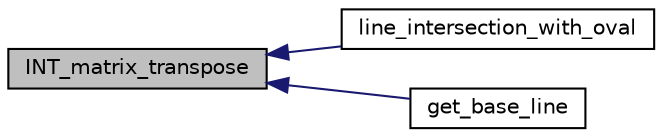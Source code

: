 digraph "INT_matrix_transpose"
{
  edge [fontname="Helvetica",fontsize="10",labelfontname="Helvetica",labelfontsize="10"];
  node [fontname="Helvetica",fontsize="10",shape=record];
  rankdir="LR";
  Node1324 [label="INT_matrix_transpose",height=0.2,width=0.4,color="black", fillcolor="grey75", style="filled", fontcolor="black"];
  Node1324 -> Node1325 [dir="back",color="midnightblue",fontsize="10",style="solid",fontname="Helvetica"];
  Node1325 [label="line_intersection_with_oval",height=0.2,width=0.4,color="black", fillcolor="white", style="filled",URL="$df/de4/projective_8_c.html#a20112068a8d6d2d5ce549b0ddbe67d2a"];
  Node1324 -> Node1326 [dir="back",color="midnightblue",fontsize="10",style="solid",fontname="Helvetica"];
  Node1326 [label="get_base_line",height=0.2,width=0.4,color="black", fillcolor="white", style="filled",URL="$df/de4/projective_8_c.html#a9463b895dd45fc61cdc03df19f92b863"];
}
